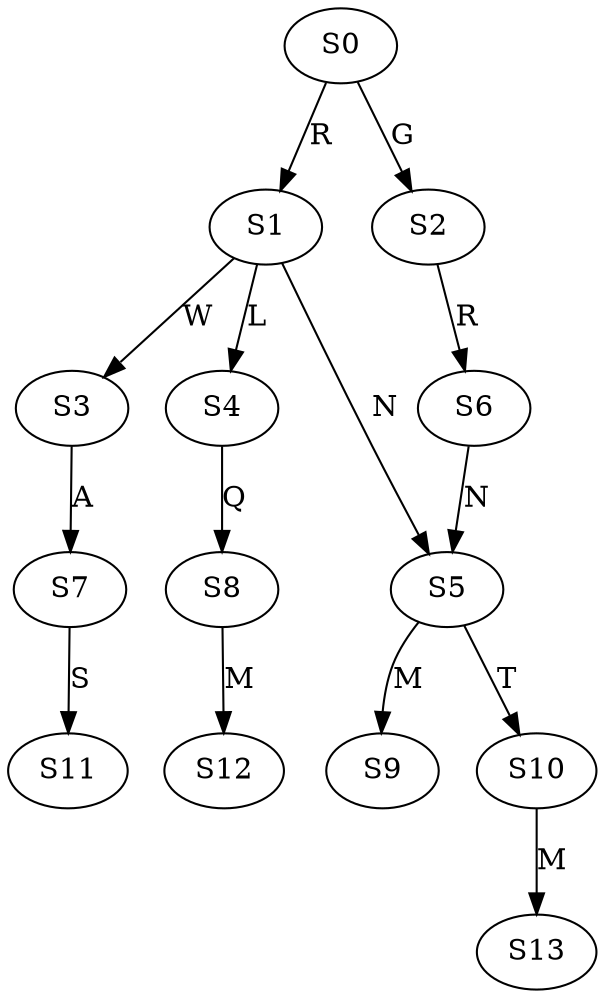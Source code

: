 strict digraph  {
	S0 -> S1 [ label = R ];
	S0 -> S2 [ label = G ];
	S1 -> S3 [ label = W ];
	S1 -> S4 [ label = L ];
	S1 -> S5 [ label = N ];
	S2 -> S6 [ label = R ];
	S3 -> S7 [ label = A ];
	S4 -> S8 [ label = Q ];
	S5 -> S9 [ label = M ];
	S5 -> S10 [ label = T ];
	S6 -> S5 [ label = N ];
	S7 -> S11 [ label = S ];
	S8 -> S12 [ label = M ];
	S10 -> S13 [ label = M ];
}
